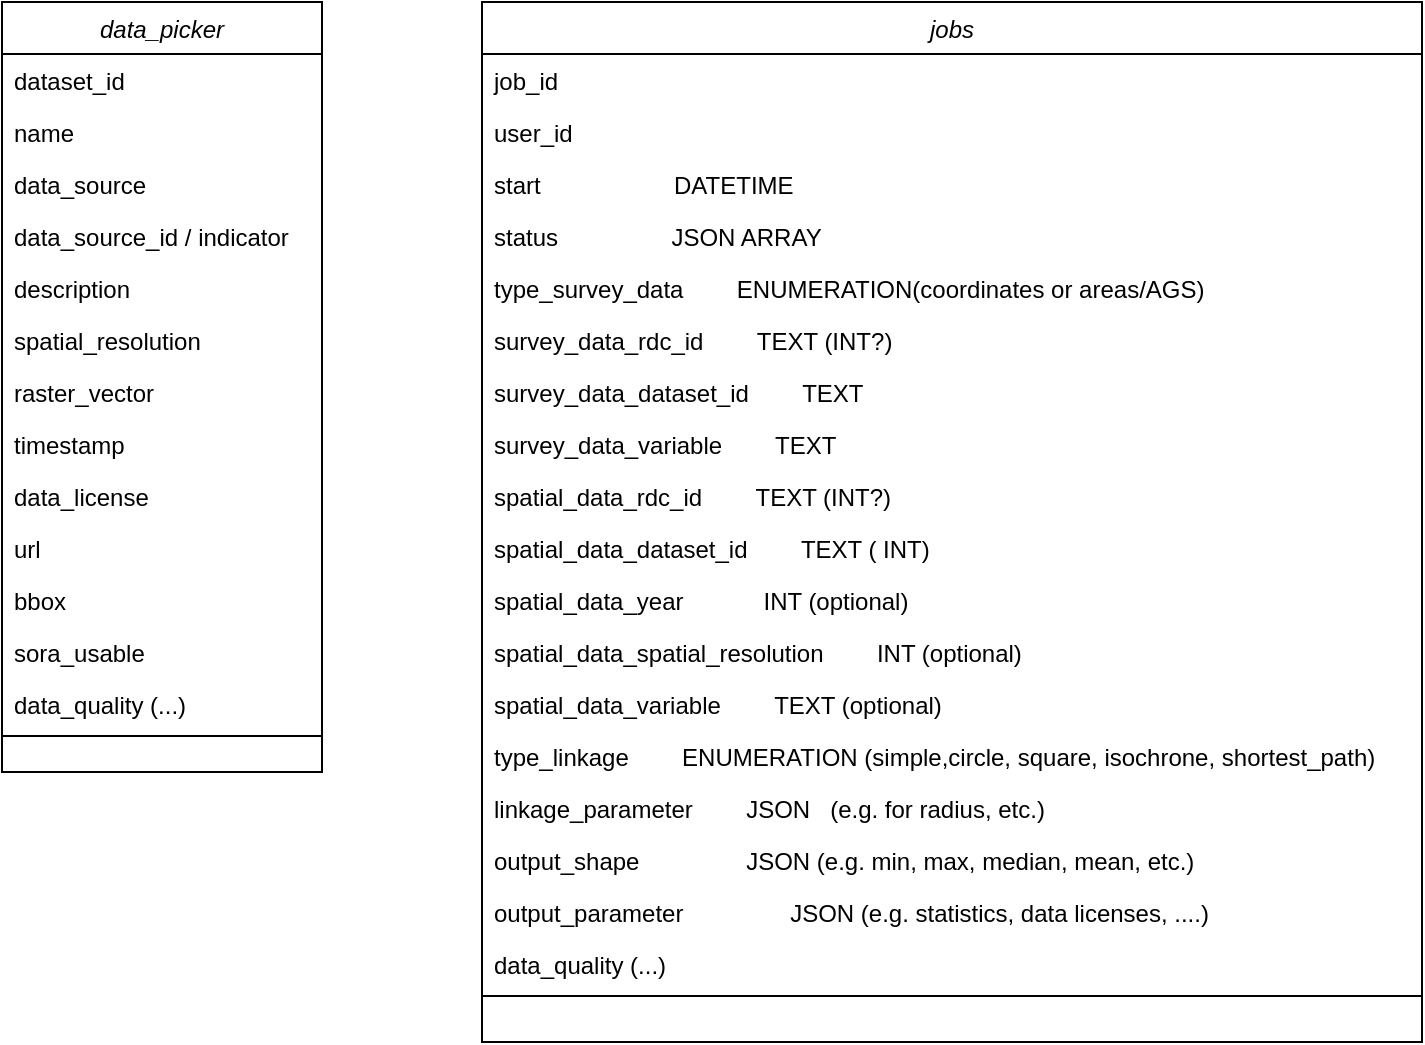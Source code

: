 <mxfile version="22.1.21" type="github">
  <diagram id="C5RBs43oDa-KdzZeNtuy" name="Page-1">
    <mxGraphModel dx="2373" dy="1255" grid="1" gridSize="10" guides="1" tooltips="1" connect="1" arrows="1" fold="1" page="1" pageScale="1" pageWidth="827" pageHeight="1169" math="0" shadow="0">
      <root>
        <mxCell id="WIyWlLk6GJQsqaUBKTNV-0" />
        <mxCell id="WIyWlLk6GJQsqaUBKTNV-1" parent="WIyWlLk6GJQsqaUBKTNV-0" />
        <mxCell id="yImev0X1SfuU2W24MoA8-6" value="data_picker" style="swimlane;fontStyle=2;align=center;verticalAlign=top;childLayout=stackLayout;horizontal=1;startSize=26;horizontalStack=0;resizeParent=1;resizeLast=0;collapsible=1;marginBottom=0;rounded=0;shadow=0;strokeWidth=1;" parent="WIyWlLk6GJQsqaUBKTNV-1" vertex="1">
          <mxGeometry x="40" y="40" width="160" height="385" as="geometry">
            <mxRectangle x="180" y="670" width="160" height="26" as="alternateBounds" />
          </mxGeometry>
        </mxCell>
        <mxCell id="yImev0X1SfuU2W24MoA8-7" value="dataset_id" style="text;align=left;verticalAlign=top;spacingLeft=4;spacingRight=4;overflow=hidden;rotatable=0;points=[[0,0.5],[1,0.5]];portConstraint=eastwest;" parent="yImev0X1SfuU2W24MoA8-6" vertex="1">
          <mxGeometry y="26" width="160" height="26" as="geometry" />
        </mxCell>
        <mxCell id="yImev0X1SfuU2W24MoA8-8" value="name" style="text;align=left;verticalAlign=top;spacingLeft=4;spacingRight=4;overflow=hidden;rotatable=0;points=[[0,0.5],[1,0.5]];portConstraint=eastwest;rounded=0;shadow=0;html=0;" parent="yImev0X1SfuU2W24MoA8-6" vertex="1">
          <mxGeometry y="52" width="160" height="26" as="geometry" />
        </mxCell>
        <mxCell id="yImev0X1SfuU2W24MoA8-9" value="data_source" style="text;align=left;verticalAlign=top;spacingLeft=4;spacingRight=4;overflow=hidden;rotatable=0;points=[[0,0.5],[1,0.5]];portConstraint=eastwest;rounded=0;shadow=0;html=0;" parent="yImev0X1SfuU2W24MoA8-6" vertex="1">
          <mxGeometry y="78" width="160" height="26" as="geometry" />
        </mxCell>
        <mxCell id="yImev0X1SfuU2W24MoA8-21" value="data_source_id / indicator" style="text;align=left;verticalAlign=top;spacingLeft=4;spacingRight=4;overflow=hidden;rotatable=0;points=[[0,0.5],[1,0.5]];portConstraint=eastwest;rounded=0;shadow=0;html=0;" parent="yImev0X1SfuU2W24MoA8-6" vertex="1">
          <mxGeometry y="104" width="160" height="26" as="geometry" />
        </mxCell>
        <mxCell id="yImev0X1SfuU2W24MoA8-12" value="description" style="text;align=left;verticalAlign=top;spacingLeft=4;spacingRight=4;overflow=hidden;rotatable=0;points=[[0,0.5],[1,0.5]];portConstraint=eastwest;rounded=0;shadow=0;html=0;" parent="yImev0X1SfuU2W24MoA8-6" vertex="1">
          <mxGeometry y="130" width="160" height="26" as="geometry" />
        </mxCell>
        <mxCell id="yImev0X1SfuU2W24MoA8-13" value="spatial_resolution" style="text;align=left;verticalAlign=top;spacingLeft=4;spacingRight=4;overflow=hidden;rotatable=0;points=[[0,0.5],[1,0.5]];portConstraint=eastwest;rounded=0;shadow=0;html=0;" parent="yImev0X1SfuU2W24MoA8-6" vertex="1">
          <mxGeometry y="156" width="160" height="26" as="geometry" />
        </mxCell>
        <mxCell id="yImev0X1SfuU2W24MoA8-14" value="raster_vector" style="text;align=left;verticalAlign=top;spacingLeft=4;spacingRight=4;overflow=hidden;rotatable=0;points=[[0,0.5],[1,0.5]];portConstraint=eastwest;rounded=0;shadow=0;html=0;" parent="yImev0X1SfuU2W24MoA8-6" vertex="1">
          <mxGeometry y="182" width="160" height="26" as="geometry" />
        </mxCell>
        <mxCell id="yImev0X1SfuU2W24MoA8-15" value="timestamp" style="text;align=left;verticalAlign=top;spacingLeft=4;spacingRight=4;overflow=hidden;rotatable=0;points=[[0,0.5],[1,0.5]];portConstraint=eastwest;rounded=0;shadow=0;html=0;" parent="yImev0X1SfuU2W24MoA8-6" vertex="1">
          <mxGeometry y="208" width="160" height="26" as="geometry" />
        </mxCell>
        <mxCell id="yImev0X1SfuU2W24MoA8-16" value="data_license" style="text;align=left;verticalAlign=top;spacingLeft=4;spacingRight=4;overflow=hidden;rotatable=0;points=[[0,0.5],[1,0.5]];portConstraint=eastwest;rounded=0;shadow=0;html=0;" parent="yImev0X1SfuU2W24MoA8-6" vertex="1">
          <mxGeometry y="234" width="160" height="26" as="geometry" />
        </mxCell>
        <mxCell id="yImev0X1SfuU2W24MoA8-17" value="url" style="text;align=left;verticalAlign=top;spacingLeft=4;spacingRight=4;overflow=hidden;rotatable=0;points=[[0,0.5],[1,0.5]];portConstraint=eastwest;rounded=0;shadow=0;html=0;" parent="yImev0X1SfuU2W24MoA8-6" vertex="1">
          <mxGeometry y="260" width="160" height="26" as="geometry" />
        </mxCell>
        <mxCell id="yImev0X1SfuU2W24MoA8-20" value="bbox" style="text;align=left;verticalAlign=top;spacingLeft=4;spacingRight=4;overflow=hidden;rotatable=0;points=[[0,0.5],[1,0.5]];portConstraint=eastwest;rounded=0;shadow=0;html=0;" parent="yImev0X1SfuU2W24MoA8-6" vertex="1">
          <mxGeometry y="286" width="160" height="26" as="geometry" />
        </mxCell>
        <mxCell id="yImev0X1SfuU2W24MoA8-18" value="sora_usable" style="text;align=left;verticalAlign=top;spacingLeft=4;spacingRight=4;overflow=hidden;rotatable=0;points=[[0,0.5],[1,0.5]];portConstraint=eastwest;rounded=0;shadow=0;html=0;" parent="yImev0X1SfuU2W24MoA8-6" vertex="1">
          <mxGeometry y="312" width="160" height="26" as="geometry" />
        </mxCell>
        <mxCell id="yImev0X1SfuU2W24MoA8-22" value="data_quality (...)" style="text;align=left;verticalAlign=top;spacingLeft=4;spacingRight=4;overflow=hidden;rotatable=0;points=[[0,0.5],[1,0.5]];portConstraint=eastwest;rounded=0;shadow=0;html=0;" parent="yImev0X1SfuU2W24MoA8-6" vertex="1">
          <mxGeometry y="338" width="160" height="26" as="geometry" />
        </mxCell>
        <mxCell id="yImev0X1SfuU2W24MoA8-10" value="" style="line;html=1;strokeWidth=1;align=left;verticalAlign=middle;spacingTop=-1;spacingLeft=3;spacingRight=3;rotatable=0;labelPosition=right;points=[];portConstraint=eastwest;" parent="yImev0X1SfuU2W24MoA8-6" vertex="1">
          <mxGeometry y="364" width="160" height="6" as="geometry" />
        </mxCell>
        <mxCell id="yImev0X1SfuU2W24MoA8-23" value="jobs" style="swimlane;fontStyle=2;align=center;verticalAlign=top;childLayout=stackLayout;horizontal=1;startSize=26;horizontalStack=0;resizeParent=1;resizeLast=0;collapsible=1;marginBottom=0;rounded=0;shadow=0;strokeWidth=1;" parent="WIyWlLk6GJQsqaUBKTNV-1" vertex="1">
          <mxGeometry x="280" y="40" width="470" height="520" as="geometry">
            <mxRectangle x="180" y="670" width="160" height="26" as="alternateBounds" />
          </mxGeometry>
        </mxCell>
        <mxCell id="yImev0X1SfuU2W24MoA8-24" value="job_id" style="text;align=left;verticalAlign=top;spacingLeft=4;spacingRight=4;overflow=hidden;rotatable=0;points=[[0,0.5],[1,0.5]];portConstraint=eastwest;" parent="yImev0X1SfuU2W24MoA8-23" vertex="1">
          <mxGeometry y="26" width="470" height="26" as="geometry" />
        </mxCell>
        <mxCell id="yImev0X1SfuU2W24MoA8-25" value="user_id" style="text;align=left;verticalAlign=top;spacingLeft=4;spacingRight=4;overflow=hidden;rotatable=0;points=[[0,0.5],[1,0.5]];portConstraint=eastwest;rounded=0;shadow=0;html=0;" parent="yImev0X1SfuU2W24MoA8-23" vertex="1">
          <mxGeometry y="52" width="470" height="26" as="geometry" />
        </mxCell>
        <mxCell id="yImev0X1SfuU2W24MoA8-26" value="start                    DATETIME" style="text;align=left;verticalAlign=top;spacingLeft=4;spacingRight=4;overflow=hidden;rotatable=0;points=[[0,0.5],[1,0.5]];portConstraint=eastwest;rounded=0;shadow=0;html=0;" parent="yImev0X1SfuU2W24MoA8-23" vertex="1">
          <mxGeometry y="78" width="470" height="26" as="geometry" />
        </mxCell>
        <mxCell id="yImev0X1SfuU2W24MoA8-27" value="status                 JSON ARRAY" style="text;align=left;verticalAlign=top;spacingLeft=4;spacingRight=4;overflow=hidden;rotatable=0;points=[[0,0.5],[1,0.5]];portConstraint=eastwest;rounded=0;shadow=0;html=0;" parent="yImev0X1SfuU2W24MoA8-23" vertex="1">
          <mxGeometry y="104" width="470" height="26" as="geometry" />
        </mxCell>
        <mxCell id="yImev0X1SfuU2W24MoA8-32" value="type_survey_data        ENUMERATION(coordinates or areas/AGS)" style="text;align=left;verticalAlign=top;spacingLeft=4;spacingRight=4;overflow=hidden;rotatable=0;points=[[0,0.5],[1,0.5]];portConstraint=eastwest;rounded=0;shadow=0;html=0;" parent="yImev0X1SfuU2W24MoA8-23" vertex="1">
          <mxGeometry y="130" width="470" height="26" as="geometry" />
        </mxCell>
        <mxCell id="yImev0X1SfuU2W24MoA8-28" value="survey_data_rdc_id        TEXT (INT?)" style="text;align=left;verticalAlign=top;spacingLeft=4;spacingRight=4;overflow=hidden;rotatable=0;points=[[0,0.5],[1,0.5]];portConstraint=eastwest;rounded=0;shadow=0;html=0;" parent="yImev0X1SfuU2W24MoA8-23" vertex="1">
          <mxGeometry y="156" width="470" height="26" as="geometry" />
        </mxCell>
        <mxCell id="yImev0X1SfuU2W24MoA8-29" value="survey_data_dataset_id        TEXT" style="text;align=left;verticalAlign=top;spacingLeft=4;spacingRight=4;overflow=hidden;rotatable=0;points=[[0,0.5],[1,0.5]];portConstraint=eastwest;rounded=0;shadow=0;html=0;" parent="yImev0X1SfuU2W24MoA8-23" vertex="1">
          <mxGeometry y="182" width="470" height="26" as="geometry" />
        </mxCell>
        <mxCell id="yImev0X1SfuU2W24MoA8-38" value="survey_data_variable        TEXT" style="text;align=left;verticalAlign=top;spacingLeft=4;spacingRight=4;overflow=hidden;rotatable=0;points=[[0,0.5],[1,0.5]];portConstraint=eastwest;rounded=0;shadow=0;html=0;" parent="yImev0X1SfuU2W24MoA8-23" vertex="1">
          <mxGeometry y="208" width="470" height="26" as="geometry" />
        </mxCell>
        <mxCell id="yImev0X1SfuU2W24MoA8-30" value="spatial_data_rdc_id        TEXT (INT?)" style="text;align=left;verticalAlign=top;spacingLeft=4;spacingRight=4;overflow=hidden;rotatable=0;points=[[0,0.5],[1,0.5]];portConstraint=eastwest;rounded=0;shadow=0;html=0;" parent="yImev0X1SfuU2W24MoA8-23" vertex="1">
          <mxGeometry y="234" width="470" height="26" as="geometry" />
        </mxCell>
        <mxCell id="yImev0X1SfuU2W24MoA8-31" value="spatial_data_dataset_id        TEXT ( INT)" style="text;align=left;verticalAlign=top;spacingLeft=4;spacingRight=4;overflow=hidden;rotatable=0;points=[[0,0.5],[1,0.5]];portConstraint=eastwest;rounded=0;shadow=0;html=0;" parent="yImev0X1SfuU2W24MoA8-23" vertex="1">
          <mxGeometry y="260" width="470" height="26" as="geometry" />
        </mxCell>
        <mxCell id="yImev0X1SfuU2W24MoA8-33" value="spatial_data_year            INT (optional)" style="text;align=left;verticalAlign=top;spacingLeft=4;spacingRight=4;overflow=hidden;rotatable=0;points=[[0,0.5],[1,0.5]];portConstraint=eastwest;rounded=0;shadow=0;html=0;" parent="yImev0X1SfuU2W24MoA8-23" vertex="1">
          <mxGeometry y="286" width="470" height="26" as="geometry" />
        </mxCell>
        <mxCell id="yImev0X1SfuU2W24MoA8-34" value="spatial_data_spatial_resolution        INT (optional)" style="text;align=left;verticalAlign=top;spacingLeft=4;spacingRight=4;overflow=hidden;rotatable=0;points=[[0,0.5],[1,0.5]];portConstraint=eastwest;rounded=0;shadow=0;html=0;" parent="yImev0X1SfuU2W24MoA8-23" vertex="1">
          <mxGeometry y="312" width="470" height="26" as="geometry" />
        </mxCell>
        <mxCell id="yImev0X1SfuU2W24MoA8-35" value="spatial_data_variable        TEXT (optional)" style="text;align=left;verticalAlign=top;spacingLeft=4;spacingRight=4;overflow=hidden;rotatable=0;points=[[0,0.5],[1,0.5]];portConstraint=eastwest;rounded=0;shadow=0;html=0;" parent="yImev0X1SfuU2W24MoA8-23" vertex="1">
          <mxGeometry y="338" width="470" height="26" as="geometry" />
        </mxCell>
        <mxCell id="yImev0X1SfuU2W24MoA8-36" value="type_linkage        ENUMERATION (simple,circle, square, isochrone, shortest_path)" style="text;align=left;verticalAlign=top;spacingLeft=4;spacingRight=4;overflow=hidden;rotatable=0;points=[[0,0.5],[1,0.5]];portConstraint=eastwest;rounded=0;shadow=0;html=0;" parent="yImev0X1SfuU2W24MoA8-23" vertex="1">
          <mxGeometry y="364" width="470" height="26" as="geometry" />
        </mxCell>
        <mxCell id="yImev0X1SfuU2W24MoA8-39" value="linkage_parameter        JSON   (e.g. for radius, etc.)" style="text;align=left;verticalAlign=top;spacingLeft=4;spacingRight=4;overflow=hidden;rotatable=0;points=[[0,0.5],[1,0.5]];portConstraint=eastwest;rounded=0;shadow=0;html=0;" parent="yImev0X1SfuU2W24MoA8-23" vertex="1">
          <mxGeometry y="390" width="470" height="26" as="geometry" />
        </mxCell>
        <mxCell id="yImev0X1SfuU2W24MoA8-40" value="output_shape                JSON (e.g. min, max, median, mean, etc.)" style="text;align=left;verticalAlign=top;spacingLeft=4;spacingRight=4;overflow=hidden;rotatable=0;points=[[0,0.5],[1,0.5]];portConstraint=eastwest;rounded=0;shadow=0;html=0;" parent="yImev0X1SfuU2W24MoA8-23" vertex="1">
          <mxGeometry y="416" width="470" height="26" as="geometry" />
        </mxCell>
        <mxCell id="wrp1fSAK2mqUoiQj-Wsw-0" value="output_parameter                JSON (e.g. statistics, data licenses, ....)" style="text;align=left;verticalAlign=top;spacingLeft=4;spacingRight=4;overflow=hidden;rotatable=0;points=[[0,0.5],[1,0.5]];portConstraint=eastwest;rounded=0;shadow=0;html=0;" vertex="1" parent="yImev0X1SfuU2W24MoA8-23">
          <mxGeometry y="442" width="470" height="26" as="geometry" />
        </mxCell>
        <mxCell id="yImev0X1SfuU2W24MoA8-41" value="data_quality (...)" style="text;align=left;verticalAlign=top;spacingLeft=4;spacingRight=4;overflow=hidden;rotatable=0;points=[[0,0.5],[1,0.5]];portConstraint=eastwest;rounded=0;shadow=0;html=0;" parent="yImev0X1SfuU2W24MoA8-23" vertex="1">
          <mxGeometry y="468" width="470" height="26" as="geometry" />
        </mxCell>
        <mxCell id="yImev0X1SfuU2W24MoA8-37" value="" style="line;html=1;strokeWidth=1;align=left;verticalAlign=middle;spacingTop=-1;spacingLeft=3;spacingRight=3;rotatable=0;labelPosition=right;points=[];portConstraint=eastwest;" parent="yImev0X1SfuU2W24MoA8-23" vertex="1">
          <mxGeometry y="494" width="470" height="6" as="geometry" />
        </mxCell>
      </root>
    </mxGraphModel>
  </diagram>
</mxfile>
